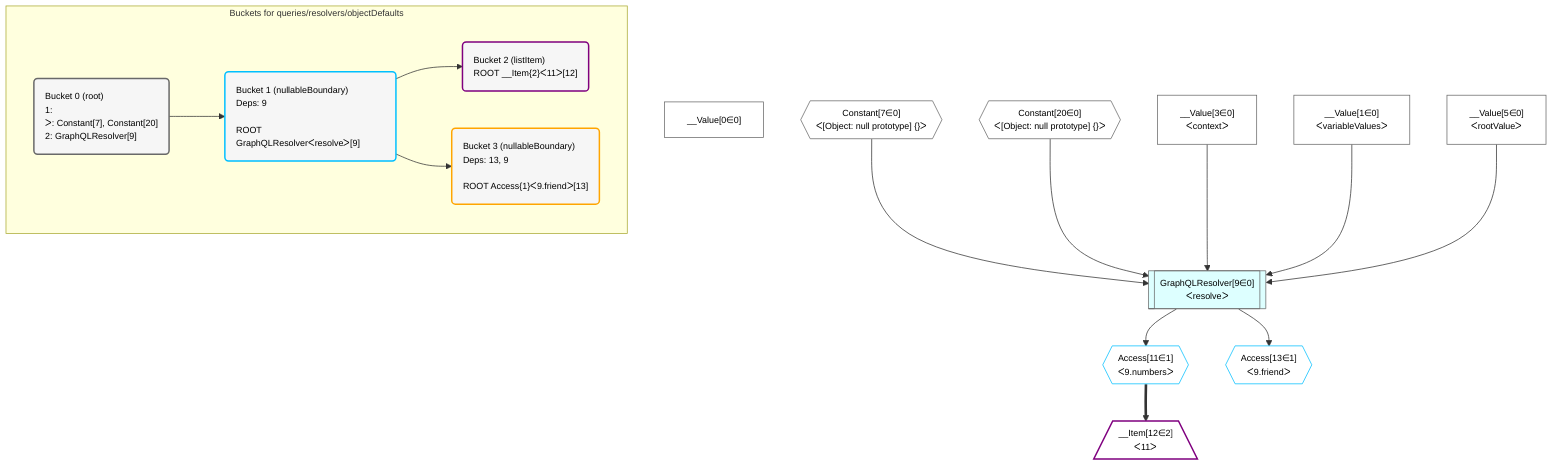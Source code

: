 %%{init: {'themeVariables': { 'fontSize': '12px'}}}%%
graph TD
    classDef path fill:#eee,stroke:#000,color:#000
    classDef plan fill:#fff,stroke-width:1px,color:#000
    classDef itemplan fill:#fff,stroke-width:2px,color:#000
    classDef unbatchedplan fill:#dff,stroke-width:1px,color:#000
    classDef sideeffectplan fill:#fcc,stroke-width:2px,color:#000
    classDef bucket fill:#f6f6f6,color:#000,stroke-width:2px,text-align:left


    %% define steps
    __Value0["__Value[0∈0]"]:::plan
    __Value1["__Value[1∈0]<br />ᐸvariableValuesᐳ"]:::plan
    __Value3["__Value[3∈0]<br />ᐸcontextᐳ"]:::plan
    __Value5["__Value[5∈0]<br />ᐸrootValueᐳ"]:::plan
    Constant7{{"Constant[7∈0]<br />ᐸ[Object: null prototype] {}ᐳ"}}:::plan
    Constant20{{"Constant[20∈0]<br />ᐸ[Object: null prototype] {}ᐳ"}}:::plan
    GraphQLResolver9[["GraphQLResolver[9∈0]<br />ᐸresolveᐳ"]]:::unbatchedplan
    Access11{{"Access[11∈1]<br />ᐸ9.numbersᐳ"}}:::plan
    __Item12[/"__Item[12∈2]<br />ᐸ11ᐳ"\]:::itemplan
    Access13{{"Access[13∈1]<br />ᐸ9.friendᐳ"}}:::plan

    %% plan dependencies
    Constant7 & Constant20 & __Value3 & __Value1 & __Value5 --> GraphQLResolver9
    GraphQLResolver9 --> Access11
    Access11 ==> __Item12
    GraphQLResolver9 --> Access13

    subgraph "Buckets for queries/resolvers/objectDefaults"
    Bucket0("Bucket 0 (root)<br />1: <br />ᐳ: Constant[7], Constant[20]<br />2: GraphQLResolver[9]"):::bucket
    classDef bucket0 stroke:#696969
    class Bucket0,__Value0,__Value1,__Value3,__Value5,Constant7,GraphQLResolver9,Constant20 bucket0
    Bucket1("Bucket 1 (nullableBoundary)<br />Deps: 9<br /><br />ROOT GraphQLResolverᐸresolveᐳ[9]"):::bucket
    classDef bucket1 stroke:#00bfff
    class Bucket1,Access11,Access13 bucket1
    Bucket2("Bucket 2 (listItem)<br />ROOT __Item{2}ᐸ11ᐳ[12]"):::bucket
    classDef bucket2 stroke:#7f007f
    class Bucket2,__Item12 bucket2
    Bucket3("Bucket 3 (nullableBoundary)<br />Deps: 13, 9<br /><br />ROOT Access{1}ᐸ9.friendᐳ[13]"):::bucket
    classDef bucket3 stroke:#ffa500
    class Bucket3 bucket3
    Bucket0 --> Bucket1
    Bucket1 --> Bucket2 & Bucket3
    end